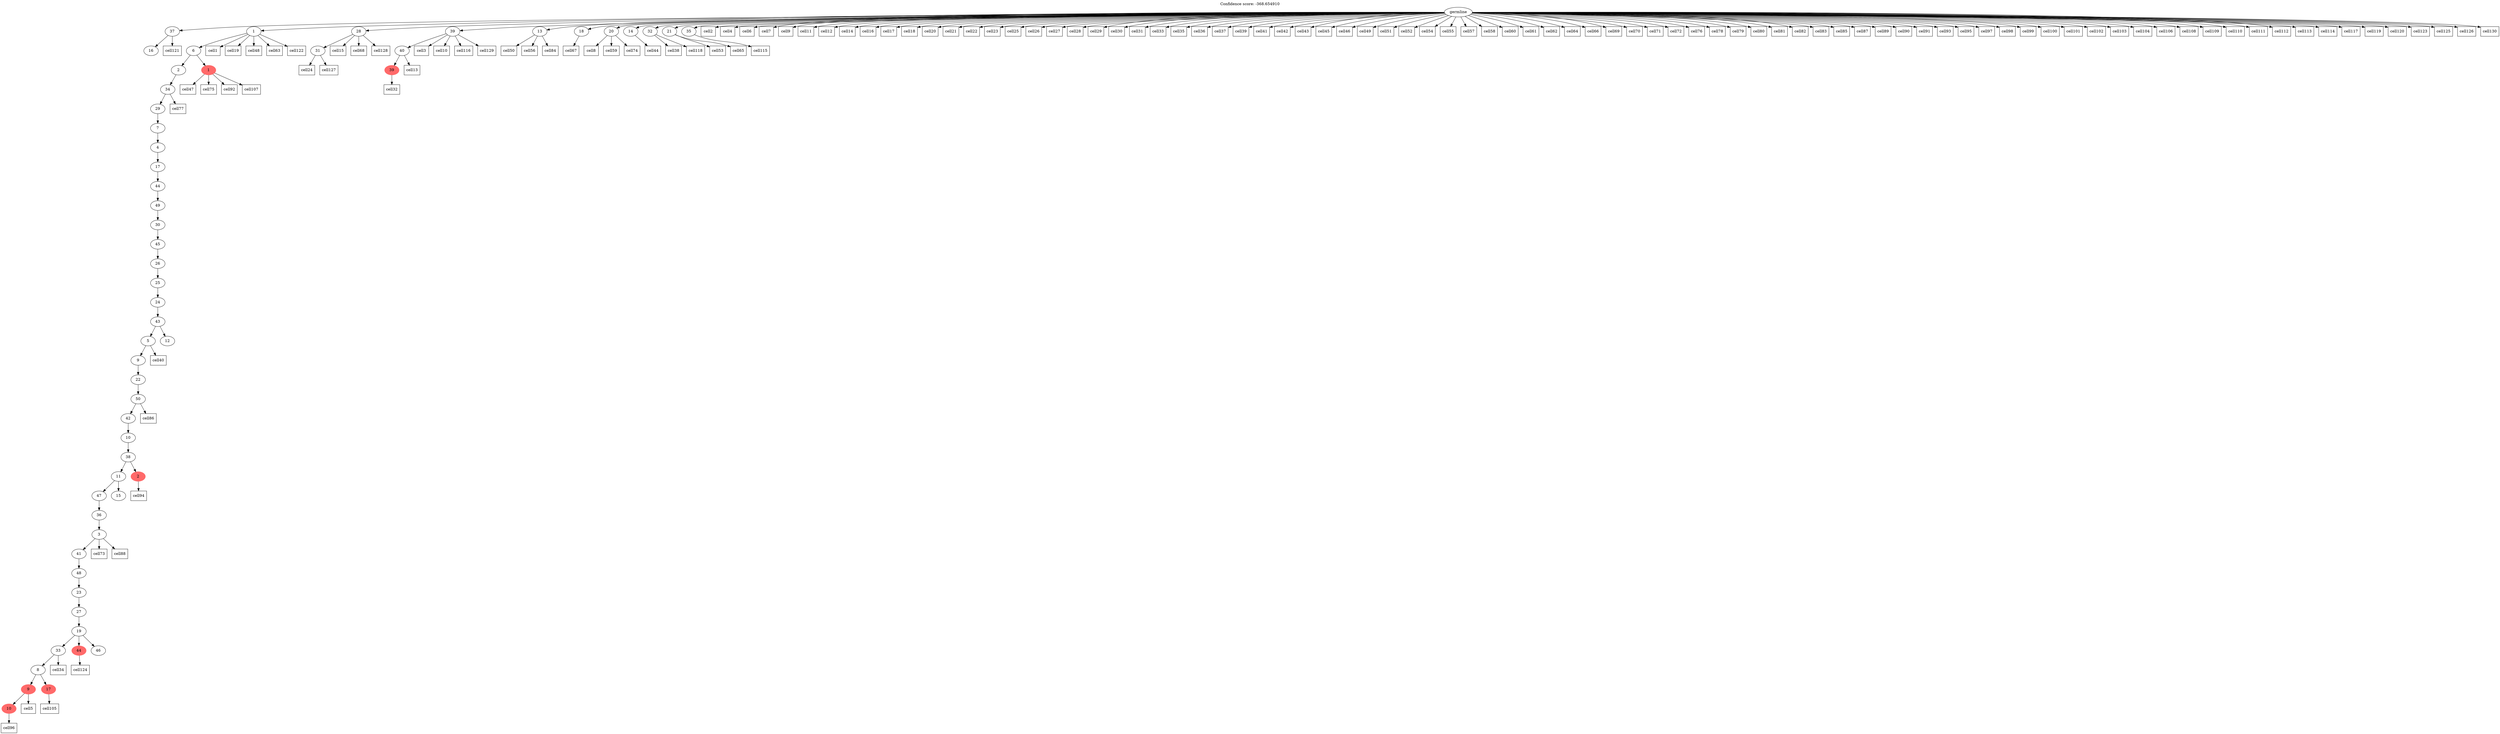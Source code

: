 digraph g {
	"51" -> "52";
	"52" [label="16"];
	"41" -> "42";
	"42" [color=indianred1, style=filled, label="10"];
	"40" -> "41";
	"41" [color=indianred1, style=filled, label="9"];
	"40" -> "43";
	"43" [color=indianred1, style=filled, label="17"];
	"39" -> "40";
	"40" [label="8"];
	"37" -> "38";
	"38" [color=indianred1, style=filled, label="44"];
	"37" -> "39";
	"39" [label="33"];
	"37" -> "44";
	"44" [label="46"];
	"36" -> "37";
	"37" [label="19"];
	"35" -> "36";
	"36" [label="27"];
	"34" -> "35";
	"35" [label="23"];
	"33" -> "34";
	"34" [label="48"];
	"32" -> "33";
	"33" [label="41"];
	"31" -> "32";
	"32" [label="3"];
	"30" -> "31";
	"31" [label="36"];
	"29" -> "30";
	"30" [label="47"];
	"29" -> "45";
	"45" [label="15"];
	"28" -> "29";
	"29" [label="11"];
	"28" -> "46";
	"46" [color=indianred1, style=filled, label="2"];
	"27" -> "28";
	"28" [label="38"];
	"26" -> "27";
	"27" [label="10"];
	"25" -> "26";
	"26" [label="42"];
	"24" -> "25";
	"25" [label="50"];
	"23" -> "24";
	"24" [label="22"];
	"22" -> "23";
	"23" [label="9"];
	"21" -> "22";
	"22" [label="5"];
	"21" -> "47";
	"47" [label="12"];
	"20" -> "21";
	"21" [label="43"];
	"19" -> "20";
	"20" [label="24"];
	"18" -> "19";
	"19" [label="25"];
	"17" -> "18";
	"18" [label="26"];
	"16" -> "17";
	"17" [label="45"];
	"15" -> "16";
	"16" [label="30"];
	"14" -> "15";
	"15" [label="49"];
	"13" -> "14";
	"14" [label="44"];
	"12" -> "13";
	"13" [label="17"];
	"11" -> "12";
	"12" [label="4"];
	"10" -> "11";
	"11" [label="7"];
	"9" -> "10";
	"10" [label="29"];
	"8" -> "9";
	"9" [label="34"];
	"7" -> "8";
	"8" [label="2"];
	"7" -> "48";
	"48" [color=indianred1, style=filled, label="1"];
	"6" -> "7";
	"7" [label="6"];
	"4" -> "5";
	"5" [label="31"];
	"2" -> "3";
	"3" [color=indianred1, style=filled, label="39"];
	"1" -> "2";
	"2" [label="40"];
	"0" -> "1";
	"1" [label="39"];
	"0" -> "4";
	"4" [label="28"];
	"0" -> "6";
	"6" [label="1"];
	"0" -> "49";
	"49" [label="13"];
	"0" -> "50";
	"50" [label="18"];
	"0" -> "51";
	"51" [label="37"];
	"0" -> "53";
	"53" [label="20"];
	"0" -> "54";
	"54" [label="14"];
	"0" -> "55";
	"55" [label="32"];
	"0" -> "56";
	"56" [label="21"];
	"0" -> "57";
	"57" [label="35"];
	"0" [label="germline"];
	"6" -> "cell1";
	"cell1" [shape=box];
	"0" -> "cell2";
	"cell2" [shape=box];
	"1" -> "cell3";
	"cell3" [shape=box];
	"0" -> "cell4";
	"cell4" [shape=box];
	"41" -> "cell5";
	"cell5" [shape=box];
	"0" -> "cell6";
	"cell6" [shape=box];
	"0" -> "cell7";
	"cell7" [shape=box];
	"53" -> "cell8";
	"cell8" [shape=box];
	"0" -> "cell9";
	"cell9" [shape=box];
	"1" -> "cell10";
	"cell10" [shape=box];
	"0" -> "cell11";
	"cell11" [shape=box];
	"0" -> "cell12";
	"cell12" [shape=box];
	"2" -> "cell13";
	"cell13" [shape=box];
	"0" -> "cell14";
	"cell14" [shape=box];
	"4" -> "cell15";
	"cell15" [shape=box];
	"0" -> "cell16";
	"cell16" [shape=box];
	"0" -> "cell17";
	"cell17" [shape=box];
	"0" -> "cell18";
	"cell18" [shape=box];
	"6" -> "cell19";
	"cell19" [shape=box];
	"0" -> "cell20";
	"cell20" [shape=box];
	"0" -> "cell21";
	"cell21" [shape=box];
	"0" -> "cell22";
	"cell22" [shape=box];
	"0" -> "cell23";
	"cell23" [shape=box];
	"5" -> "cell24";
	"cell24" [shape=box];
	"0" -> "cell25";
	"cell25" [shape=box];
	"0" -> "cell26";
	"cell26" [shape=box];
	"0" -> "cell27";
	"cell27" [shape=box];
	"0" -> "cell28";
	"cell28" [shape=box];
	"0" -> "cell29";
	"cell29" [shape=box];
	"0" -> "cell30";
	"cell30" [shape=box];
	"0" -> "cell31";
	"cell31" [shape=box];
	"3" -> "cell32";
	"cell32" [shape=box];
	"0" -> "cell33";
	"cell33" [shape=box];
	"39" -> "cell34";
	"cell34" [shape=box];
	"0" -> "cell35";
	"cell35" [shape=box];
	"0" -> "cell36";
	"cell36" [shape=box];
	"0" -> "cell37";
	"cell37" [shape=box];
	"55" -> "cell38";
	"cell38" [shape=box];
	"0" -> "cell39";
	"cell39" [shape=box];
	"22" -> "cell40";
	"cell40" [shape=box];
	"0" -> "cell41";
	"cell41" [shape=box];
	"0" -> "cell42";
	"cell42" [shape=box];
	"0" -> "cell43";
	"cell43" [shape=box];
	"54" -> "cell44";
	"cell44" [shape=box];
	"0" -> "cell45";
	"cell45" [shape=box];
	"0" -> "cell46";
	"cell46" [shape=box];
	"48" -> "cell47";
	"cell47" [shape=box];
	"6" -> "cell48";
	"cell48" [shape=box];
	"0" -> "cell49";
	"cell49" [shape=box];
	"49" -> "cell50";
	"cell50" [shape=box];
	"0" -> "cell51";
	"cell51" [shape=box];
	"0" -> "cell52";
	"cell52" [shape=box];
	"56" -> "cell53";
	"cell53" [shape=box];
	"0" -> "cell54";
	"cell54" [shape=box];
	"0" -> "cell55";
	"cell55" [shape=box];
	"49" -> "cell56";
	"cell56" [shape=box];
	"0" -> "cell57";
	"cell57" [shape=box];
	"0" -> "cell58";
	"cell58" [shape=box];
	"53" -> "cell59";
	"cell59" [shape=box];
	"0" -> "cell60";
	"cell60" [shape=box];
	"0" -> "cell61";
	"cell61" [shape=box];
	"0" -> "cell62";
	"cell62" [shape=box];
	"6" -> "cell63";
	"cell63" [shape=box];
	"0" -> "cell64";
	"cell64" [shape=box];
	"56" -> "cell65";
	"cell65" [shape=box];
	"0" -> "cell66";
	"cell66" [shape=box];
	"50" -> "cell67";
	"cell67" [shape=box];
	"4" -> "cell68";
	"cell68" [shape=box];
	"0" -> "cell69";
	"cell69" [shape=box];
	"0" -> "cell70";
	"cell70" [shape=box];
	"0" -> "cell71";
	"cell71" [shape=box];
	"0" -> "cell72";
	"cell72" [shape=box];
	"32" -> "cell73";
	"cell73" [shape=box];
	"53" -> "cell74";
	"cell74" [shape=box];
	"48" -> "cell75";
	"cell75" [shape=box];
	"0" -> "cell76";
	"cell76" [shape=box];
	"9" -> "cell77";
	"cell77" [shape=box];
	"0" -> "cell78";
	"cell78" [shape=box];
	"0" -> "cell79";
	"cell79" [shape=box];
	"0" -> "cell80";
	"cell80" [shape=box];
	"0" -> "cell81";
	"cell81" [shape=box];
	"0" -> "cell82";
	"cell82" [shape=box];
	"0" -> "cell83";
	"cell83" [shape=box];
	"49" -> "cell84";
	"cell84" [shape=box];
	"0" -> "cell85";
	"cell85" [shape=box];
	"25" -> "cell86";
	"cell86" [shape=box];
	"0" -> "cell87";
	"cell87" [shape=box];
	"32" -> "cell88";
	"cell88" [shape=box];
	"0" -> "cell89";
	"cell89" [shape=box];
	"0" -> "cell90";
	"cell90" [shape=box];
	"0" -> "cell91";
	"cell91" [shape=box];
	"48" -> "cell92";
	"cell92" [shape=box];
	"0" -> "cell93";
	"cell93" [shape=box];
	"46" -> "cell94";
	"cell94" [shape=box];
	"0" -> "cell95";
	"cell95" [shape=box];
	"42" -> "cell96";
	"cell96" [shape=box];
	"0" -> "cell97";
	"cell97" [shape=box];
	"0" -> "cell98";
	"cell98" [shape=box];
	"0" -> "cell99";
	"cell99" [shape=box];
	"0" -> "cell100";
	"cell100" [shape=box];
	"0" -> "cell101";
	"cell101" [shape=box];
	"0" -> "cell102";
	"cell102" [shape=box];
	"0" -> "cell103";
	"cell103" [shape=box];
	"0" -> "cell104";
	"cell104" [shape=box];
	"43" -> "cell105";
	"cell105" [shape=box];
	"0" -> "cell106";
	"cell106" [shape=box];
	"48" -> "cell107";
	"cell107" [shape=box];
	"0" -> "cell108";
	"cell108" [shape=box];
	"0" -> "cell109";
	"cell109" [shape=box];
	"0" -> "cell110";
	"cell110" [shape=box];
	"0" -> "cell111";
	"cell111" [shape=box];
	"0" -> "cell112";
	"cell112" [shape=box];
	"0" -> "cell113";
	"cell113" [shape=box];
	"0" -> "cell114";
	"cell114" [shape=box];
	"57" -> "cell115";
	"cell115" [shape=box];
	"1" -> "cell116";
	"cell116" [shape=box];
	"0" -> "cell117";
	"cell117" [shape=box];
	"55" -> "cell118";
	"cell118" [shape=box];
	"0" -> "cell119";
	"cell119" [shape=box];
	"0" -> "cell120";
	"cell120" [shape=box];
	"51" -> "cell121";
	"cell121" [shape=box];
	"6" -> "cell122";
	"cell122" [shape=box];
	"0" -> "cell123";
	"cell123" [shape=box];
	"38" -> "cell124";
	"cell124" [shape=box];
	"0" -> "cell125";
	"cell125" [shape=box];
	"0" -> "cell126";
	"cell126" [shape=box];
	"5" -> "cell127";
	"cell127" [shape=box];
	"4" -> "cell128";
	"cell128" [shape=box];
	"1" -> "cell129";
	"cell129" [shape=box];
	"0" -> "cell130";
	"cell130" [shape=box];
	labelloc="t";
	label="Confidence score: -368.654910";
}
